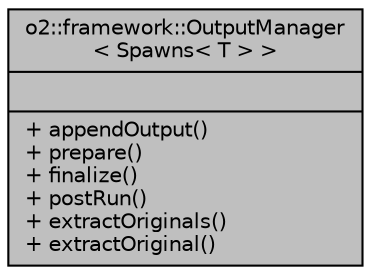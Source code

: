 digraph "o2::framework::OutputManager&lt; Spawns&lt; T &gt; &gt;"
{
 // INTERACTIVE_SVG=YES
  bgcolor="transparent";
  edge [fontname="Helvetica",fontsize="10",labelfontname="Helvetica",labelfontsize="10"];
  node [fontname="Helvetica",fontsize="10",shape=record];
  Node1 [label="{o2::framework::OutputManager\l\< Spawns\< T \> \>\n||+ appendOutput()\l+ prepare()\l+ finalize()\l+ postRun()\l+ extractOriginals()\l+ extractOriginal()\l}",height=0.2,width=0.4,color="black", fillcolor="grey75", style="filled", fontcolor="black"];
}
